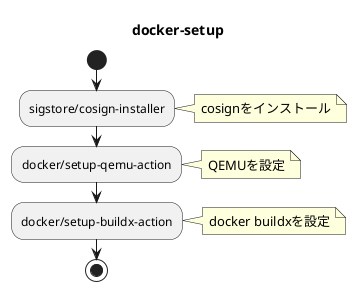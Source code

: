 @startuml 

title docker-setup

start 

:sigstore/cosign-installer;
note right: cosignをインストール

:docker/setup-qemu-action;
note right: QEMUを設定

:docker/setup-buildx-action;
note right: docker buildxを設定

stop

@enduml
